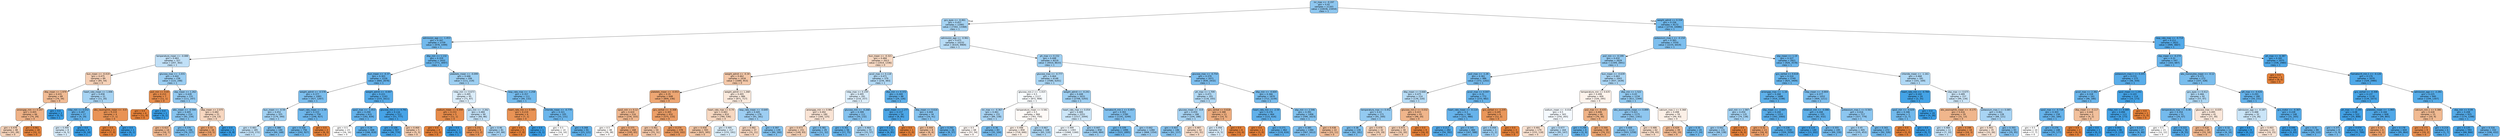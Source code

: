 digraph Tree {
node [shape=box, style="filled, rounded", color="black", fontname="helvetica"] ;
edge [fontname="helvetica"] ;
0 [label="inr_max <= -0.197\ngini = 0.42\nsamples = 21163\nvalue = [10036, 23454]\nclass = 1", fillcolor="#8ec7f0"] ;
1 [label="gcs_eyes <= -0.461\ngini = 0.457\nsamples = 12991\nvalue = [7302, 13368]\nclass = 1", fillcolor="#a5d3f3"] ;
0 -> 1 [labeldistance=2.5, labelangle=45, headlabel="True"] ;
2 [label="admission_age <= -1.453\ngini = 0.347\nsamples = 2759\nvalue = [978, 3399]\nclass = 1", fillcolor="#72b9ec"] ;
1 -> 2 ;
3 [label="temperature_mean <= -0.088\ngini = 0.483\nsamples = 327\nvalue = [207, 302]\nclass = 1", fillcolor="#c1e0f7"] ;
2 -> 3 ;
4 [label="bun_mean <= -0.419\ngini = 0.475\nsamples = 89\nvalue = [85, 54]\nclass = 0", fillcolor="#f6d1b7"] ;
3 -> 4 ;
5 [label="dbp_mean <= 1.979\ngini = 0.431\nsamples = 68\nvalue = [74, 34]\nclass = 0", fillcolor="#f1bb94"] ;
4 -> 5 ;
6 [label="aniongap_min <= 0.147\ngini = 0.405\nsamples = 66\nvalue = [74, 29]\nclass = 0", fillcolor="#efb287"] ;
5 -> 6 ;
7 [label="gini = 0.478\nsamples = 48\nvalue = [43, 28]\nclass = 0", fillcolor="#f6d3ba"] ;
6 -> 7 ;
8 [label="gini = 0.061\nsamples = 18\nvalue = [31, 1]\nclass = 0", fillcolor="#e6853f"] ;
6 -> 8 ;
9 [label="gini = 0.0\nsamples = 2\nvalue = [0, 5]\nclass = 1", fillcolor="#399de5"] ;
5 -> 9 ;
10 [label="heart_rate_mean <= 1.006\ngini = 0.458\nsamples = 21\nvalue = [11, 20]\nclass = 1", fillcolor="#a6d3f3"] ;
4 -> 10 ;
11 [label="mbp_min <= 0.052\ngini = 0.287\nsamples = 17\nvalue = [4, 19]\nclass = 1", fillcolor="#63b2ea"] ;
10 -> 11 ;
12 [label="gini = 0.494\nsamples = 8\nvalue = [4, 5]\nclass = 1", fillcolor="#d7ebfa"] ;
11 -> 12 ;
13 [label="gini = 0.0\nsamples = 9\nvalue = [0, 14]\nclass = 1", fillcolor="#399de5"] ;
11 -> 13 ;
14 [label="abs_neutrophils_mean <= -0.0\ngini = 0.219\nsamples = 4\nvalue = [7, 1]\nclass = 0", fillcolor="#e99355"] ;
10 -> 14 ;
15 [label="gini = 0.0\nsamples = 3\nvalue = [7, 0]\nclass = 0", fillcolor="#e58139"] ;
14 -> 15 ;
16 [label="gini = 0.0\nsamples = 1\nvalue = [0, 1]\nclass = 1", fillcolor="#399de5"] ;
14 -> 16 ;
17 [label="glucose_max <= -1.031\ngini = 0.442\nsamples = 238\nvalue = [122, 248]\nclass = 1", fillcolor="#9acdf2"] ;
3 -> 17 ;
18 [label="po2_min <= 4.65\ngini = 0.153\nsamples = 7\nvalue = [11, 1]\nclass = 0", fillcolor="#e78c4b"] ;
17 -> 18 ;
19 [label="gini = 0.0\nsamples = 6\nvalue = [11, 0]\nclass = 0", fillcolor="#e58139"] ;
18 -> 19 ;
20 [label="gini = 0.0\nsamples = 1\nvalue = [0, 1]\nclass = 1", fillcolor="#399de5"] ;
18 -> 20 ;
21 [label="sbp_mean <= 1.262\ngini = 0.428\nsamples = 231\nvalue = [111, 247]\nclass = 1", fillcolor="#92c9f1"] ;
17 -> 21 ;
22 [label="wbc_mean <= -0.594\ngini = 0.405\nsamples = 210\nvalue = [92, 234]\nclass = 1", fillcolor="#87c4ef"] ;
21 -> 22 ;
23 [label="gini = 0.423\nsamples = 14\nvalue = [16, 7]\nclass = 0", fillcolor="#f0b890"] ;
22 -> 23 ;
24 [label="gini = 0.376\nsamples = 196\nvalue = [76, 227]\nclass = 1", fillcolor="#7bbeee"] ;
22 -> 24 ;
25 [label="dbp_mean <= 2.075\ngini = 0.482\nsamples = 21\nvalue = [19, 13]\nclass = 0", fillcolor="#f7d7c0"] ;
21 -> 25 ;
26 [label="gini = 0.33\nsamples = 16\nvalue = [19, 5]\nclass = 0", fillcolor="#eca26d"] ;
25 -> 26 ;
27 [label="gini = 0.0\nsamples = 5\nvalue = [0, 8]\nclass = 1", fillcolor="#399de5"] ;
25 -> 27 ;
28 [label="dbp_min <= 1.132\ngini = 0.319\nsamples = 2432\nvalue = [771, 3097]\nclass = 1", fillcolor="#6ab5eb"] ;
2 -> 28 ;
29 [label="bun_mean <= -0.37\ngini = 0.303\nsamples = 2226\nvalue = [660, 2878]\nclass = 1", fillcolor="#66b3eb"] ;
28 -> 29 ;
30 [label="weight_admit <= -0.578\ngini = 0.377\nsamples = 1083\nvalue = [427, 1267]\nclass = 1", fillcolor="#7cbeee"] ;
29 -> 30 ;
31 [label="bun_mean <= -0.59\ngini = 0.452\nsamples = 325\nvalue = [179, 340]\nclass = 1", fillcolor="#a1d1f3"] ;
30 -> 31 ;
32 [label="gini = 0.483\nsamples = 185\nvalue = [119, 172]\nclass = 1", fillcolor="#c2e1f7"] ;
31 -> 32 ;
33 [label="gini = 0.388\nsamples = 140\nvalue = [60, 168]\nclass = 1", fillcolor="#80c0ee"] ;
31 -> 33 ;
34 [label="heart_rate_mean <= 2.39\ngini = 0.333\nsamples = 758\nvalue = [248, 927]\nclass = 1", fillcolor="#6eb7ec"] ;
30 -> 34 ;
35 [label="gini = 0.328\nsamples = 756\nvalue = [242, 927]\nclass = 1", fillcolor="#6db7ec"] ;
34 -> 35 ;
36 [label="gini = 0.0\nsamples = 2\nvalue = [6, 0]\nclass = 0", fillcolor="#e58139"] ;
34 -> 36 ;
37 [label="weight_admit <= -0.007\ngini = 0.221\nsamples = 1143\nvalue = [233, 1611]\nclass = 1", fillcolor="#56abe9"] ;
29 -> 37 ;
38 [label="spo2_max <= -1.453\ngini = 0.294\nsamples = 631\nvalue = [182, 834]\nclass = 1", fillcolor="#64b2eb"] ;
37 -> 38 ;
39 [label="gini = 0.5\nsamples = 23\nvalue = [16, 16]\nclass = 0", fillcolor="#ffffff"] ;
38 -> 39 ;
40 [label="gini = 0.28\nsamples = 608\nvalue = [166, 818]\nclass = 1", fillcolor="#61b1ea"] ;
38 -> 40 ;
41 [label="glucose_min.2 <= 4.791\ngini = 0.116\nsamples = 512\nvalue = [51, 777]\nclass = 1", fillcolor="#46a3e7"] ;
37 -> 41 ;
42 [label="gini = 0.106\nsamples = 507\nvalue = [46, 774]\nclass = 1", fillcolor="#45a3e7"] ;
41 -> 42 ;
43 [label="gini = 0.469\nsamples = 5\nvalue = [5, 3]\nclass = 0", fillcolor="#f5cdb0"] ;
41 -> 43 ;
44 [label="platelets_mean <= -0.099\ngini = 0.446\nsamples = 206\nvalue = [111, 219]\nclass = 1", fillcolor="#9dcff2"] ;
28 -> 44 ;
45 [label="mbp_min <= 0.673\ngini = 0.495\nsamples = 95\nvalue = [71, 87]\nclass = 1", fillcolor="#dbedfa"] ;
44 -> 45 ;
46 [label="sodium_mean <= 0.359\ngini = 0.153\nsamples = 5\nvalue = [11, 1]\nclass = 0", fillcolor="#e78c4b"] ;
45 -> 46 ;
47 [label="gini = 0.0\nsamples = 4\nvalue = [11, 0]\nclass = 0", fillcolor="#e58139"] ;
46 -> 47 ;
48 [label="gini = 0.0\nsamples = 1\nvalue = [0, 1]\nclass = 1", fillcolor="#399de5"] ;
46 -> 48 ;
49 [label="gcs_min <= -3.262\ngini = 0.484\nsamples = 90\nvalue = [60, 86]\nclass = 1", fillcolor="#c3e1f7"] ;
45 -> 49 ;
50 [label="gini = 0.231\nsamples = 9\nvalue = [13, 2]\nclass = 0", fillcolor="#e99457"] ;
49 -> 50 ;
51 [label="gini = 0.46\nsamples = 81\nvalue = [47, 84]\nclass = 1", fillcolor="#a8d4f4"] ;
49 -> 51 ;
52 [label="resp_rate_max <= -1.258\ngini = 0.357\nsamples = 111\nvalue = [40, 132]\nclass = 1", fillcolor="#75bbed"] ;
44 -> 52 ;
53 [label="heart_rate_min <= 0.595\ngini = 0.219\nsamples = 6\nvalue = [7, 1]\nclass = 0", fillcolor="#e99355"] ;
52 -> 53 ;
54 [label="gini = 0.0\nsamples = 5\nvalue = [7, 0]\nclass = 0", fillcolor="#e58139"] ;
53 -> 54 ;
55 [label="gini = 0.0\nsamples = 1\nvalue = [0, 1]\nclass = 1", fillcolor="#399de5"] ;
53 -> 55 ;
56 [label="chloride_mean <= -0.779\ngini = 0.321\nsamples = 105\nvalue = [33, 131]\nclass = 1", fillcolor="#6bb6ec"] ;
52 -> 56 ;
57 [label="gini = 0.5\nsamples = 14\nvalue = [10, 10]\nclass = 0", fillcolor="#ffffff"] ;
56 -> 57 ;
58 [label="gini = 0.268\nsamples = 91\nvalue = [23, 121]\nclass = 1", fillcolor="#5fb0ea"] ;
56 -> 58 ;
59 [label="admission_age <= -0.961\ngini = 0.475\nsamples = 10232\nvalue = [6324, 9969]\nclass = 1", fillcolor="#b7dbf5"] ;
1 -> 59 ;
60 [label="bun_mean <= -0.321\ngini = 0.484\nsamples = 2013\nvalue = [1914, 1336]\nclass = 0", fillcolor="#f7d9c3"] ;
59 -> 60 ;
61 [label="weight_admit <= -0.34\ngini = 0.462\nsamples = 1634\nvalue = [1680, 953]\nclass = 0", fillcolor="#f4c8a9"] ;
60 -> 61 ;
62 [label="platelets_mean <= -0.053\ngini = 0.35\nsamples = 648\nvalue = [809, 236]\nclass = 0", fillcolor="#eda673"] ;
61 -> 62 ;
63 [label="spo2_min <= 0.12\ngini = 0.424\nsamples = 216\nvalue = [234, 103]\nclass = 0", fillcolor="#f0b890"] ;
62 -> 63 ;
64 [label="gini = 0.5\nsamples = 48\nvalue = [39, 38]\nclass = 0", fillcolor="#fefcfa"] ;
63 -> 64 ;
65 [label="gini = 0.375\nsamples = 168\nvalue = [195, 65]\nclass = 0", fillcolor="#eeab7b"] ;
63 -> 65 ;
66 [label="gcs_verbal <= -0.308\ngini = 0.305\nsamples = 432\nvalue = [575, 133]\nclass = 0", fillcolor="#eb9e67"] ;
62 -> 66 ;
67 [label="gini = 0.461\nsamples = 54\nvalue = [55, 31]\nclass = 0", fillcolor="#f4c8a9"] ;
66 -> 67 ;
68 [label="gini = 0.274\nsamples = 378\nvalue = [520, 102]\nclass = 0", fillcolor="#ea9a60"] ;
66 -> 68 ;
69 [label="weight_admit <= 1.268\ngini = 0.495\nsamples = 986\nvalue = [871, 717]\nclass = 0", fillcolor="#fae9dc"] ;
61 -> 69 ;
70 [label="heart_rate_max <= 0.74\ngini = 0.483\nsamples = 810\nvalue = [780, 536]\nclass = 0", fillcolor="#f7d8c1"] ;
69 -> 70 ;
71 [label="gini = 0.458\nsamples = 593\nvalue = [625, 345]\nclass = 0", fillcolor="#f3c7a6"] ;
70 -> 71 ;
72 [label="gini = 0.495\nsamples = 217\nvalue = [155, 191]\nclass = 1", fillcolor="#daedfa"] ;
70 -> 72 ;
73 [label="resp_rate_mean <= -0.649\ngini = 0.445\nsamples = 176\nvalue = [91, 181]\nclass = 1", fillcolor="#9dcef2"] ;
69 -> 73 ;
74 [label="gini = 0.482\nsamples = 37\nvalue = [31, 21]\nclass = 0", fillcolor="#f7d6bf"] ;
73 -> 74 ;
75 [label="gini = 0.397\nsamples = 139\nvalue = [60, 160]\nclass = 1", fillcolor="#83c2ef"] ;
73 -> 75 ;
76 [label="pco2_max <= 0.118\ngini = 0.471\nsamples = 379\nvalue = [234, 383]\nclass = 1", fillcolor="#b2d9f5"] ;
60 -> 76 ;
77 [label="mbp_max <= 0.159\ngini = 0.495\nsamples = 291\nvalue = [210, 257]\nclass = 1", fillcolor="#dbedfa"] ;
76 -> 77 ;
78 [label="aniongap_min <= 0.981\ngini = 0.492\nsamples = 180\nvalue = [160, 125]\nclass = 0", fillcolor="#f9e3d4"] ;
77 -> 78 ;
79 [label="gini = 0.473\nsamples = 151\nvalue = [149, 93]\nclass = 0", fillcolor="#f5d0b5"] ;
78 -> 79 ;
80 [label="gini = 0.381\nsamples = 29\nvalue = [11, 32]\nclass = 1", fillcolor="#7dbfee"] ;
78 -> 80 ;
81 [label="glucose_min <= -0.268\ngini = 0.399\nsamples = 111\nvalue = [50, 132]\nclass = 1", fillcolor="#84c2ef"] ;
77 -> 81 ;
82 [label="gini = 0.301\nsamples = 56\nvalue = [17, 75]\nclass = 1", fillcolor="#66b3eb"] ;
81 -> 82 ;
83 [label="gini = 0.464\nsamples = 55\nvalue = [33, 57]\nclass = 1", fillcolor="#acd6f4"] ;
81 -> 83 ;
84 [label="dbp_min <= 0.372\ngini = 0.269\nsamples = 88\nvalue = [24, 126]\nclass = 1", fillcolor="#5fb0ea"] ;
76 -> 84 ;
85 [label="spo2_mean <= 1.177\ngini = 0.157\nsamples = 54\nvalue = [8, 85]\nclass = 1", fillcolor="#4ca6e7"] ;
84 -> 85 ;
86 [label="gini = 0.123\nsamples = 53\nvalue = [6, 85]\nclass = 1", fillcolor="#47a4e7"] ;
85 -> 86 ;
87 [label="gini = 0.0\nsamples = 1\nvalue = [2, 0]\nclass = 0", fillcolor="#e58139"] ;
85 -> 87 ;
88 [label="dbp_mean <= 0.616\ngini = 0.404\nsamples = 34\nvalue = [16, 41]\nclass = 1", fillcolor="#86c3ef"] ;
84 -> 88 ;
89 [label="gini = 0.444\nsamples = 8\nvalue = [8, 4]\nclass = 0", fillcolor="#f2c09c"] ;
88 -> 89 ;
90 [label="gini = 0.292\nsamples = 26\nvalue = [8, 37]\nclass = 1", fillcolor="#64b2eb"] ;
88 -> 90 ;
91 [label="ph_max <= 0.152\ngini = 0.448\nsamples = 8219\nvalue = [4410, 8633]\nclass = 1", fillcolor="#9ecff2"] ;
59 -> 91 ;
92 [label="glucose_max <= -0.777\ngini = 0.464\nsamples = 6148\nvalue = [3580, 6201]\nclass = 1", fillcolor="#abd6f4"] ;
91 -> 92 ;
93 [label="glucose_min.2 <= -1.015\ngini = 0.5\nsamples = 1117\nvalue = [872, 908]\nclass = 1", fillcolor="#f7fbfe"] ;
92 -> 93 ;
94 [label="inr_max <= -0.367\ngini = 0.461\nsamples = 151\nvalue = [89, 158]\nclass = 1", fillcolor="#a9d4f4"] ;
93 -> 94 ;
95 [label="gini = 0.5\nsamples = 68\nvalue = [57, 54]\nclass = 0", fillcolor="#fef8f5"] ;
94 -> 95 ;
96 [label="gini = 0.36\nsamples = 83\nvalue = [32, 104]\nclass = 1", fillcolor="#76bbed"] ;
94 -> 96 ;
97 [label="temperature_mean <= 0.581\ngini = 0.5\nsamples = 966\nvalue = [783, 750]\nclass = 0", fillcolor="#fefaf7"] ;
93 -> 97 ;
98 [label="gini = 0.498\nsamples = 858\nvalue = [718, 640]\nclass = 0", fillcolor="#fcf1e9"] ;
97 -> 98 ;
99 [label="gini = 0.467\nsamples = 108\nvalue = [65, 110]\nclass = 1", fillcolor="#aed7f4"] ;
97 -> 99 ;
100 [label="weight_admit <= -0.241\ngini = 0.448\nsamples = 5031\nvalue = [2708, 5293]\nclass = 1", fillcolor="#9ecff2"] ;
92 -> 100 ;
101 [label="heart_rate_max <= 0.054\ngini = 0.489\nsamples = 2251\nvalue = [1517, 2044]\nclass = 1", fillcolor="#cce6f8"] ;
100 -> 101 ;
102 [label="gini = 0.499\nsamples = 1393\nvalue = [1068, 1160]\nclass = 1", fillcolor="#eff7fd"] ;
101 -> 102 ;
103 [label="gini = 0.447\nsamples = 858\nvalue = [449, 884]\nclass = 1", fillcolor="#9ecff2"] ;
101 -> 103 ;
104 [label="hematocrit_min.1 <= 0.457\ngini = 0.393\nsamples = 2780\nvalue = [1191, 3249]\nclass = 1", fillcolor="#82c1ef"] ;
100 -> 104 ;
105 [label="gini = 0.339\nsamples = 1496\nvalue = [523, 1895]\nclass = 1", fillcolor="#70b8ec"] ;
104 -> 105 ;
106 [label="gini = 0.442\nsamples = 1284\nvalue = [668, 1354]\nclass = 1", fillcolor="#9bcdf2"] ;
104 -> 106 ;
107 [label="glucose_max <= -0.754\ngini = 0.379\nsamples = 2071\nvalue = [830, 2432]\nclass = 1", fillcolor="#7dbeee"] ;
91 -> 107 ;
108 [label="ph_max <= 1.709\ngini = 0.471\nsamples = 201\nvalue = [118, 193]\nclass = 1", fillcolor="#b2d9f5"] ;
107 -> 108 ;
109 [label="glucose_mean <= -0.8\ngini = 0.459\nsamples = 188\nvalue = [104, 188]\nclass = 1", fillcolor="#a7d3f3"] ;
108 -> 109 ;
110 [label="gini = 0.403\nsamples = 146\nvalue = [61, 157]\nclass = 1", fillcolor="#86c3ef"] ;
109 -> 110 ;
111 [label="gini = 0.487\nsamples = 42\nvalue = [43, 31]\nclass = 0", fillcolor="#f8dcc8"] ;
109 -> 111 ;
112 [label="gcs_verbal <= 0.618\ngini = 0.388\nsamples = 13\nvalue = [14, 5]\nclass = 0", fillcolor="#eeae80"] ;
108 -> 112 ;
113 [label="gini = 0.494\nsamples = 7\nvalue = [4, 5]\nclass = 1", fillcolor="#d7ebfa"] ;
112 -> 113 ;
114 [label="gini = 0.0\nsamples = 6\nvalue = [10, 0]\nclass = 0", fillcolor="#e58139"] ;
112 -> 114 ;
115 [label="dbp_min <= -0.604\ngini = 0.366\nsamples = 1870\nvalue = [712, 2239]\nclass = 1", fillcolor="#78bced"] ;
107 -> 115 ;
116 [label="heart_rate_min <= -2.59\ngini = 0.276\nsamples = 464\nvalue = [122, 616]\nclass = 1", fillcolor="#60b0ea"] ;
115 -> 116 ;
117 [label="gini = 0.0\nsamples = 2\nvalue = [3, 0]\nclass = 0", fillcolor="#e58139"] ;
116 -> 117 ;
118 [label="gini = 0.271\nsamples = 462\nvalue = [119, 616]\nclass = 1", fillcolor="#5fb0ea"] ;
116 -> 118 ;
119 [label="sbp_min <= 2.546\ngini = 0.391\nsamples = 1406\nvalue = [590, 1623]\nclass = 1", fillcolor="#81c1ee"] ;
115 -> 119 ;
120 [label="gini = 0.385\nsamples = 1384\nvalue = [567, 1612]\nclass = 1", fillcolor="#7fbfee"] ;
119 -> 120 ;
121 [label="gini = 0.438\nsamples = 22\nvalue = [23, 11]\nclass = 0", fillcolor="#f1bd98"] ;
119 -> 121 ;
122 [label="weight_admit <= 0.334\ngini = 0.336\nsamples = 8172\nvalue = [2734, 10086]\nclass = 1", fillcolor="#6fb8ec"] ;
0 -> 122 [labeldistance=2.5, labelangle=-45, headlabel="False"] ;
123 [label="potassium_max.1 <= -0.154\ngini = 0.383\nsamples = 5550\nvalue = [2235, 6419]\nclass = 1", fillcolor="#7ebfee"] ;
122 -> 123 ;
124 [label="po2_min <= -0.199\ngini = 0.432\nsamples = 2629\nvalue = [1309, 2841]\nclass = 1", fillcolor="#94caf1"] ;
123 -> 124 ;
125 [label="po2_max <= -1.28\ngini = 0.361\nsamples = 986\nvalue = [372, 1202]\nclass = 1", fillcolor="#76bbed"] ;
124 -> 125 ;
126 [label="dbp_mean <= 0.668\ngini = 0.475\nsamples = 214\nvalue = [139, 220]\nclass = 1", fillcolor="#b6dbf5"] ;
125 -> 126 ;
127 [label="temperature_max <= 0.452\ngini = 0.43\nsamples = 171\nvalue = [91, 200]\nclass = 1", fillcolor="#93caf1"] ;
126 -> 127 ;
128 [label="gini = 0.38\nsamples = 139\nvalue = [62, 181]\nclass = 1", fillcolor="#7dbfee"] ;
127 -> 128 ;
129 [label="gini = 0.478\nsamples = 32\nvalue = [29, 19]\nclass = 0", fillcolor="#f6d4bb"] ;
127 -> 129 ;
130 [label="glucose_min.2 <= 0.032\ngini = 0.415\nsamples = 43\nvalue = [48, 20]\nclass = 0", fillcolor="#f0b58b"] ;
126 -> 130 ;
131 [label="gini = 0.473\nsamples = 34\nvalue = [32, 20]\nclass = 0", fillcolor="#f5d0b5"] ;
130 -> 131 ;
132 [label="gini = 0.0\nsamples = 9\nvalue = [16, 0]\nclass = 0", fillcolor="#e58139"] ;
130 -> 132 ;
133 [label="pco2_max <= 4.047\ngini = 0.31\nsamples = 772\nvalue = [233, 982]\nclass = 1", fillcolor="#68b4eb"] ;
125 -> 133 ;
134 [label="heart_rate_mean <= -0.114\ngini = 0.3\nsamples = 766\nvalue = [221, 980]\nclass = 1", fillcolor="#66b3eb"] ;
133 -> 134 ;
135 [label="gini = 0.213\nsamples = 282\nvalue = [54, 392]\nclass = 1", fillcolor="#54aae9"] ;
134 -> 135 ;
136 [label="gini = 0.345\nsamples = 484\nvalue = [167, 588]\nclass = 1", fillcolor="#71b9ec"] ;
134 -> 136 ;
137 [label="gcs_verbal <= -1.235\ngini = 0.245\nsamples = 6\nvalue = [12, 2]\nclass = 0", fillcolor="#e9965a"] ;
133 -> 137 ;
138 [label="gini = 0.444\nsamples = 3\nvalue = [1, 2]\nclass = 1", fillcolor="#9ccef2"] ;
137 -> 138 ;
139 [label="gini = 0.0\nsamples = 3\nvalue = [11, 0]\nclass = 0", fillcolor="#e58139"] ;
137 -> 139 ;
140 [label="bun_mean <= -0.639\ngini = 0.463\nsamples = 1643\nvalue = [937, 1639]\nclass = 1", fillcolor="#aad5f4"] ;
124 -> 140 ;
141 [label="temperature_min <= 0.635\ngini = 0.499\nsamples = 409\nvalue = [326, 295]\nclass = 0", fillcolor="#fdf3ec"] ;
140 -> 141 ;
142 [label="sodium_mean <= -0.016\ngini = 0.5\nsamples = 343\nvalue = [250, 265]\nclass = 1", fillcolor="#f4f9fe"] ;
141 -> 142 ;
143 [label="gini = 0.491\nsamples = 179\nvalue = [155, 118]\nclass = 0", fillcolor="#f9e1d0"] ;
142 -> 143 ;
144 [label="gini = 0.477\nsamples = 164\nvalue = [95, 147]\nclass = 1", fillcolor="#b9dcf6"] ;
142 -> 144 ;
145 [label="po2_max <= -0.435\ngini = 0.406\nsamples = 66\nvalue = [76, 30]\nclass = 0", fillcolor="#efb387"] ;
141 -> 145 ;
146 [label="gini = 0.298\nsamples = 8\nvalue = [2, 9]\nclass = 1", fillcolor="#65b3eb"] ;
145 -> 146 ;
147 [label="gini = 0.344\nsamples = 58\nvalue = [74, 21]\nclass = 0", fillcolor="#eca571"] ;
145 -> 147 ;
148 [label="dbp_min <= 1.522\ngini = 0.43\nsamples = 1234\nvalue = [611, 1344]\nclass = 1", fillcolor="#93caf1"] ;
140 -> 148 ;
149 [label="abs_eosinophils_mean <= 0.899\ngini = 0.421\nsamples = 1175\nvalue = [562, 1301]\nclass = 1", fillcolor="#8fc7f0"] ;
148 -> 149 ;
150 [label="gini = 0.408\nsamples = 1113\nvalue = [503, 1258]\nclass = 1", fillcolor="#88c4ef"] ;
149 -> 150 ;
151 [label="gini = 0.488\nsamples = 62\nvalue = [59, 43]\nclass = 0", fillcolor="#f8ddc9"] ;
149 -> 151 ;
152 [label="calcium_max.1 <= 0.368\ngini = 0.498\nsamples = 59\nvalue = [49, 43]\nclass = 0", fillcolor="#fcf0e7"] ;
148 -> 152 ;
153 [label="gini = 0.429\nsamples = 39\nvalue = [42, 19]\nclass = 0", fillcolor="#f1ba93"] ;
152 -> 153 ;
154 [label="gini = 0.35\nsamples = 20\nvalue = [7, 24]\nclass = 1", fillcolor="#73baed"] ;
152 -> 154 ;
155 [label="sbp_mean <= 1.19\ngini = 0.327\nsamples = 2921\nvalue = [926, 3578]\nclass = 1", fillcolor="#6cb6ec"] ;
123 -> 155 ;
156 [label="gcs_verbal <= 0.618\ngini = 0.314\nsamples = 2740\nvalue = [825, 3409]\nclass = 1", fillcolor="#69b5eb"] ;
155 -> 156 ;
157 [label="aniongap_max <= -1.16\ngini = 0.268\nsamples = 1688\nvalue = [416, 2198]\nclass = 1", fillcolor="#5eb0ea"] ;
156 -> 157 ;
158 [label="po2_min <= 1.587\ngini = 0.454\nsamples = 135\nvalue = [74, 138]\nclass = 1", fillcolor="#a3d2f3"] ;
157 -> 158 ;
159 [label="gini = 0.442\nsamples = 131\nvalue = [68, 138]\nclass = 1", fillcolor="#9bcdf2"] ;
158 -> 159 ;
160 [label="gini = 0.0\nsamples = 4\nvalue = [6, 0]\nclass = 0", fillcolor="#e58139"] ;
158 -> 160 ;
161 [label="sbp_mean <= -2.647\ngini = 0.244\nsamples = 1553\nvalue = [342, 2060]\nclass = 1", fillcolor="#5aade9"] ;
157 -> 161 ;
162 [label="gini = 0.32\nsamples = 13\nvalue = [16, 4]\nclass = 0", fillcolor="#eca06a"] ;
161 -> 162 ;
163 [label="gini = 0.236\nsamples = 1540\nvalue = [326, 2056]\nclass = 1", fillcolor="#58ade9"] ;
161 -> 163 ;
164 [label="mbp_mean <= -0.804\ngini = 0.377\nsamples = 1052\nvalue = [409, 1211]\nclass = 1", fillcolor="#7cbeee"] ;
156 -> 164 ;
165 [label="totalco2_min <= -0.086\ngini = 0.268\nsamples = 335\nvalue = [82, 432]\nclass = 1", fillcolor="#5fb0ea"] ;
164 -> 165 ;
166 [label="gini = 0.114\nsamples = 140\nvalue = [13, 202]\nclass = 1", fillcolor="#46a3e7"] ;
165 -> 166 ;
167 [label="gini = 0.355\nsamples = 195\nvalue = [69, 230]\nclass = 1", fillcolor="#74baed"] ;
165 -> 167 ;
168 [label="potassium_max.1 <= 0.563\ngini = 0.416\nsamples = 717\nvalue = [327, 779]\nclass = 1", fillcolor="#8cc6f0"] ;
164 -> 168 ;
169 [label="gini = 0.45\nsamples = 445\nvalue = [235, 453]\nclass = 1", fillcolor="#a0d0f2"] ;
168 -> 169 ;
170 [label="gini = 0.343\nsamples = 272\nvalue = [92, 326]\nclass = 1", fillcolor="#71b9ec"] ;
168 -> 170 ;
171 [label="chloride_mean <= -1.161\ngini = 0.468\nsamples = 181\nvalue = [101, 169]\nclass = 1", fillcolor="#afd8f5"] ;
155 -> 171 ;
172 [label="heart_rate_min <= -0.784\ngini = 0.102\nsamples = 24\nvalue = [2, 35]\nclass = 1", fillcolor="#44a3e6"] ;
171 -> 172 ;
173 [label="spo2_min <= -0.029\ngini = 0.346\nsamples = 5\nvalue = [2, 7]\nclass = 1", fillcolor="#72b9ec"] ;
172 -> 173 ;
174 [label="gini = 0.0\nsamples = 1\nvalue = [2, 0]\nclass = 0", fillcolor="#e58139"] ;
173 -> 174 ;
175 [label="gini = 0.0\nsamples = 4\nvalue = [0, 7]\nclass = 1", fillcolor="#399de5"] ;
173 -> 175 ;
176 [label="gini = 0.0\nsamples = 19\nvalue = [0, 28]\nclass = 1", fillcolor="#399de5"] ;
172 -> 176 ;
177 [label="sbp_max <= 0.675\ngini = 0.489\nsamples = 157\nvalue = [99, 134]\nclass = 1", fillcolor="#cbe5f8"] ;
171 -> 177 ;
178 [label="abs_eosinophils_mean <= -0.175\ngini = 0.416\nsamples = 29\nvalue = [31, 13]\nclass = 0", fillcolor="#f0b68c"] ;
177 -> 178 ;
179 [label="gini = 0.484\nsamples = 11\nvalue = [7, 10]\nclass = 1", fillcolor="#c4e2f7"] ;
178 -> 179 ;
180 [label="gini = 0.198\nsamples = 18\nvalue = [24, 3]\nclass = 0", fillcolor="#e89152"] ;
178 -> 180 ;
181 [label="potassium_max.1 <= 0.085\ngini = 0.461\nsamples = 128\nvalue = [68, 121]\nclass = 1", fillcolor="#a8d4f4"] ;
177 -> 181 ;
182 [label="gini = 0.493\nsamples = 35\nvalue = [33, 26]\nclass = 0", fillcolor="#f9e4d5"] ;
181 -> 182 ;
183 [label="gini = 0.393\nsamples = 93\nvalue = [35, 95]\nclass = 1", fillcolor="#82c1ef"] ;
181 -> 183 ;
184 [label="resp_rate_max <= -0.714\ngini = 0.211\nsamples = 2622\nvalue = [499, 3667]\nclass = 1", fillcolor="#54aae9"] ;
122 -> 184 ;
185 [label="sbp_mean <= -0.274\ngini = 0.31\nsamples = 547\nvalue = [163, 687]\nclass = 1", fillcolor="#68b4eb"] ;
184 -> 185 ;
186 [label="potassium_max.1 <= 0.205\ngini = 0.233\nsamples = 275\nvalue = [56, 359]\nclass = 1", fillcolor="#58ace9"] ;
185 -> 186 ;
187 [label="pco2_max <= 2.382\ngini = 0.318\nsamples = 161\nvalue = [46, 186]\nclass = 1", fillcolor="#6ab5eb"] ;
186 -> 187 ;
188 [label="spo2_max <= -0.718\ngini = 0.303\nsamples = 158\nvalue = [42, 184]\nclass = 1", fillcolor="#66b3eb"] ;
187 -> 188 ;
189 [label="gini = 0.5\nsamples = 10\nvalue = [7, 7]\nclass = 0", fillcolor="#ffffff"] ;
188 -> 189 ;
190 [label="gini = 0.276\nsamples = 148\nvalue = [35, 177]\nclass = 1", fillcolor="#60b0ea"] ;
188 -> 190 ;
191 [label="dbp_mean <= -0.117\ngini = 0.444\nsamples = 3\nvalue = [4, 2]\nclass = 0", fillcolor="#f2c09c"] ;
187 -> 191 ;
192 [label="gini = 0.0\nsamples = 2\nvalue = [4, 0]\nclass = 0", fillcolor="#e58139"] ;
191 -> 192 ;
193 [label="gini = 0.0\nsamples = 1\nvalue = [0, 2]\nclass = 1", fillcolor="#399de5"] ;
191 -> 193 ;
194 [label="spo2_mean <= 1.241\ngini = 0.103\nsamples = 114\nvalue = [10, 173]\nclass = 1", fillcolor="#44a3e7"] ;
186 -> 194 ;
195 [label="mbp_min <= 0.089\ngini = 0.094\nsamples = 113\nvalue = [9, 173]\nclass = 1", fillcolor="#43a2e6"] ;
194 -> 195 ;
196 [label="gini = 0.043\nsamples = 86\nvalue = [3, 133]\nclass = 1", fillcolor="#3d9fe6"] ;
195 -> 196 ;
197 [label="gini = 0.227\nsamples = 27\nvalue = [6, 40]\nclass = 1", fillcolor="#57ace9"] ;
195 -> 197 ;
198 [label="gini = 0.0\nsamples = 1\nvalue = [1, 0]\nclass = 0", fillcolor="#e58139"] ;
194 -> 198 ;
199 [label="abs_monocytes_mean <= -0.12\ngini = 0.371\nsamples = 272\nvalue = [107, 328]\nclass = 1", fillcolor="#7abded"] ;
185 -> 199 ;
200 [label="gcs_eyes <= 0.412\ngini = 0.466\nsamples = 92\nvalue = [57, 97]\nclass = 1", fillcolor="#add7f4"] ;
199 -> 200 ;
201 [label="temperature_max <= -0.46\ngini = 0.354\nsamples = 51\nvalue = [20, 67]\nclass = 1", fillcolor="#74baed"] ;
200 -> 201 ;
202 [label="gini = 0.5\nsamples = 15\nvalue = [12, 12]\nclass = 0", fillcolor="#ffffff"] ;
201 -> 202 ;
203 [label="gini = 0.222\nsamples = 36\nvalue = [8, 55]\nclass = 1", fillcolor="#56abe9"] ;
201 -> 203 ;
204 [label="glucose_max <= -0.035\ngini = 0.495\nsamples = 41\nvalue = [37, 30]\nclass = 0", fillcolor="#fae7da"] ;
200 -> 204 ;
205 [label="gini = 0.418\nsamples = 28\nvalue = [33, 14]\nclass = 0", fillcolor="#f0b68d"] ;
204 -> 205 ;
206 [label="gini = 0.32\nsamples = 13\nvalue = [4, 16]\nclass = 1", fillcolor="#6ab6ec"] ;
204 -> 206 ;
207 [label="ptt_max <= -0.426\ngini = 0.293\nsamples = 180\nvalue = [50, 231]\nclass = 1", fillcolor="#64b2eb"] ;
199 -> 207 ;
208 [label="admission_age <= -0.187\ngini = 0.488\nsamples = 32\nvalue = [19, 26]\nclass = 1", fillcolor="#cae5f8"] ;
207 -> 208 ;
209 [label="gini = 0.0\nsamples = 9\nvalue = [0, 11]\nclass = 1", fillcolor="#399de5"] ;
208 -> 209 ;
210 [label="gini = 0.493\nsamples = 23\nvalue = [19, 15]\nclass = 0", fillcolor="#fae4d5"] ;
208 -> 210 ;
211 [label="gcs_motor <= -0.307\ngini = 0.228\nsamples = 148\nvalue = [31, 205]\nclass = 1", fillcolor="#57ace9"] ;
207 -> 211 ;
212 [label="gini = 0.046\nsamples = 49\nvalue = [2, 83]\nclass = 1", fillcolor="#3e9fe6"] ;
211 -> 212 ;
213 [label="gini = 0.31\nsamples = 99\nvalue = [29, 122]\nclass = 1", fillcolor="#68b4eb"] ;
211 -> 213 ;
214 [label="ph_max <= -6.387\ngini = 0.182\nsamples = 2075\nvalue = [336, 2980]\nclass = 1", fillcolor="#4fa8e8"] ;
184 -> 214 ;
215 [label="gini = 0.0\nsamples = 5\nvalue = [8, 0]\nclass = 0", fillcolor="#e58139"] ;
214 -> 215 ;
216 [label="hematocrit_min.1 <= -0.126\ngini = 0.179\nsamples = 2070\nvalue = [328, 2980]\nclass = 1", fillcolor="#4fa8e8"] ;
214 -> 216 ;
217 [label="gcs_verbal <= -0.308\ngini = 0.137\nsamples = 1130\nvalue = [134, 1673]\nclass = 1", fillcolor="#49a5e7"] ;
216 -> 217 ;
218 [label="ph_max <= -3.195\ngini = 0.08\nsamples = 522\nvalue = [35, 808]\nclass = 1", fillcolor="#42a1e6"] ;
217 -> 218 ;
219 [label="gini = 0.375\nsamples = 8\nvalue = [3, 9]\nclass = 1", fillcolor="#7bbeee"] ;
218 -> 219 ;
220 [label="gini = 0.074\nsamples = 514\nvalue = [32, 799]\nclass = 1", fillcolor="#41a1e6"] ;
218 -> 220 ;
221 [label="platelets_mean <= -1.865\ngini = 0.184\nsamples = 608\nvalue = [99, 865]\nclass = 1", fillcolor="#50a8e8"] ;
217 -> 221 ;
222 [label="gini = 0.32\nsamples = 4\nvalue = [4, 1]\nclass = 0", fillcolor="#eca06a"] ;
221 -> 222 ;
223 [label="gini = 0.178\nsamples = 604\nvalue = [95, 864]\nclass = 1", fillcolor="#4fa8e8"] ;
221 -> 223 ;
224 [label="admission_age <= -2.281\ngini = 0.225\nsamples = 940\nvalue = [194, 1307]\nclass = 1", fillcolor="#56ace9"] ;
216 -> 224 ;
225 [label="calcium_min.1 <= 0.386\ngini = 0.428\nsamples = 15\nvalue = [20, 9]\nclass = 0", fillcolor="#f1ba92"] ;
224 -> 225 ;
226 [label="gini = 0.172\nsamples = 9\nvalue = [19, 2]\nclass = 0", fillcolor="#e88e4e"] ;
225 -> 226 ;
227 [label="gini = 0.219\nsamples = 6\nvalue = [1, 7]\nclass = 1", fillcolor="#55abe9"] ;
225 -> 227 ;
228 [label="sbp_min <= 0.09\ngini = 0.208\nsamples = 925\nvalue = [174, 1298]\nclass = 1", fillcolor="#54aae8"] ;
224 -> 228 ;
229 [label="gini = 0.135\nsamples = 593\nvalue = [68, 866]\nclass = 1", fillcolor="#49a5e7"] ;
228 -> 229 ;
230 [label="gini = 0.316\nsamples = 332\nvalue = [106, 432]\nclass = 1", fillcolor="#6ab5eb"] ;
228 -> 230 ;
}